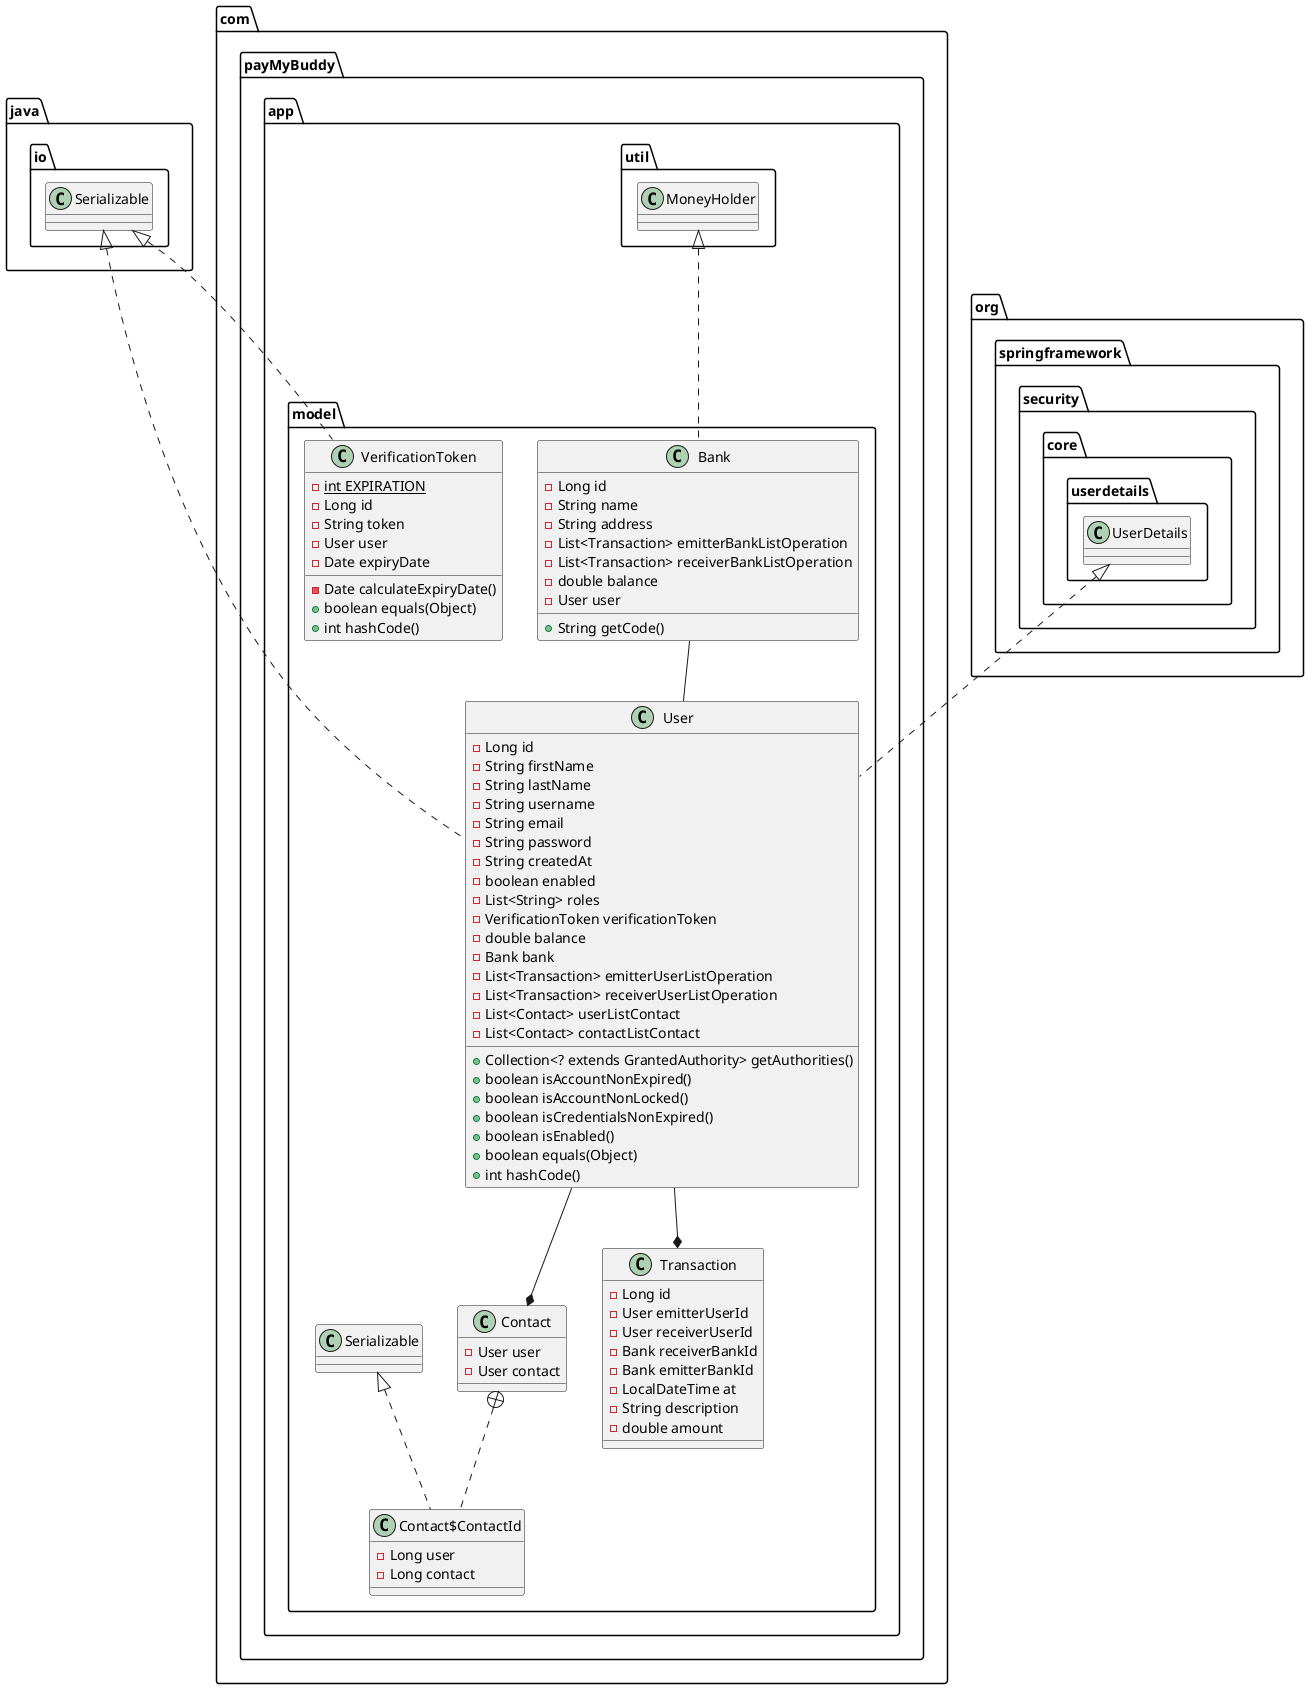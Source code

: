 @startuml
class com.payMyBuddy.app.model.Bank {
- Long id
- String name
- String address
- List<Transaction> emitterBankListOperation
- List<Transaction> receiverBankListOperation
- double balance
- User user
+ String getCode()
}
class com.payMyBuddy.app.model.User {
- Long id
- String firstName
- String lastName
- String username
- String email
- String password
- String createdAt
- boolean enabled
- List<String> roles
- VerificationToken verificationToken
- double balance
- Bank bank
- List<Transaction> emitterUserListOperation
- List<Transaction> receiverUserListOperation
- List<Contact> userListContact
- List<Contact> contactListContact
+ Collection<? extends GrantedAuthority> getAuthorities()
+ boolean isAccountNonExpired()
+ boolean isAccountNonLocked()
+ boolean isCredentialsNonExpired()
+ boolean isEnabled()
+ boolean equals(Object)
+ int hashCode()
}
class com.payMyBuddy.app.model.VerificationToken {
- {static} int EXPIRATION
- Long id
- String token
- User user
- Date expiryDate
- Date calculateExpiryDate()
+ boolean equals(Object)
+ int hashCode()
}
class com.payMyBuddy.app.model.Contact {
- User user
- User contact
}
class com.payMyBuddy.app.model.Contact$ContactId {
- Long user
- Long contact
}
class com.payMyBuddy.app.model.Transaction {
- Long id
- User emitterUserId
- User receiverUserId
- Bank receiverBankId
- Bank emitterBankId
- LocalDateTime at
- String description
- double amount
}

com.payMyBuddy.app.model.User --* com.payMyBuddy.app.model.Transaction

com.payMyBuddy.app.model.Bank -- com.payMyBuddy.app.model.User
com.payMyBuddy.app.model.User --* com.payMyBuddy.app.model.Contact


com.payMyBuddy.app.util.MoneyHolder <|.. com.payMyBuddy.app.model.Bank
java.io.Serializable <|.. com.payMyBuddy.app.model.User
org.springframework.security.core.userdetails.UserDetails <|.. com.payMyBuddy.app.model.User
java.io.Serializable <|.. com.payMyBuddy.app.model.VerificationToken
com.payMyBuddy.app.model.Contact +.. com.payMyBuddy.app.model.Contact$ContactId
com.payMyBuddy.app.model.Serializable <|.. com.payMyBuddy.app.model.Contact$ContactId
@enduml